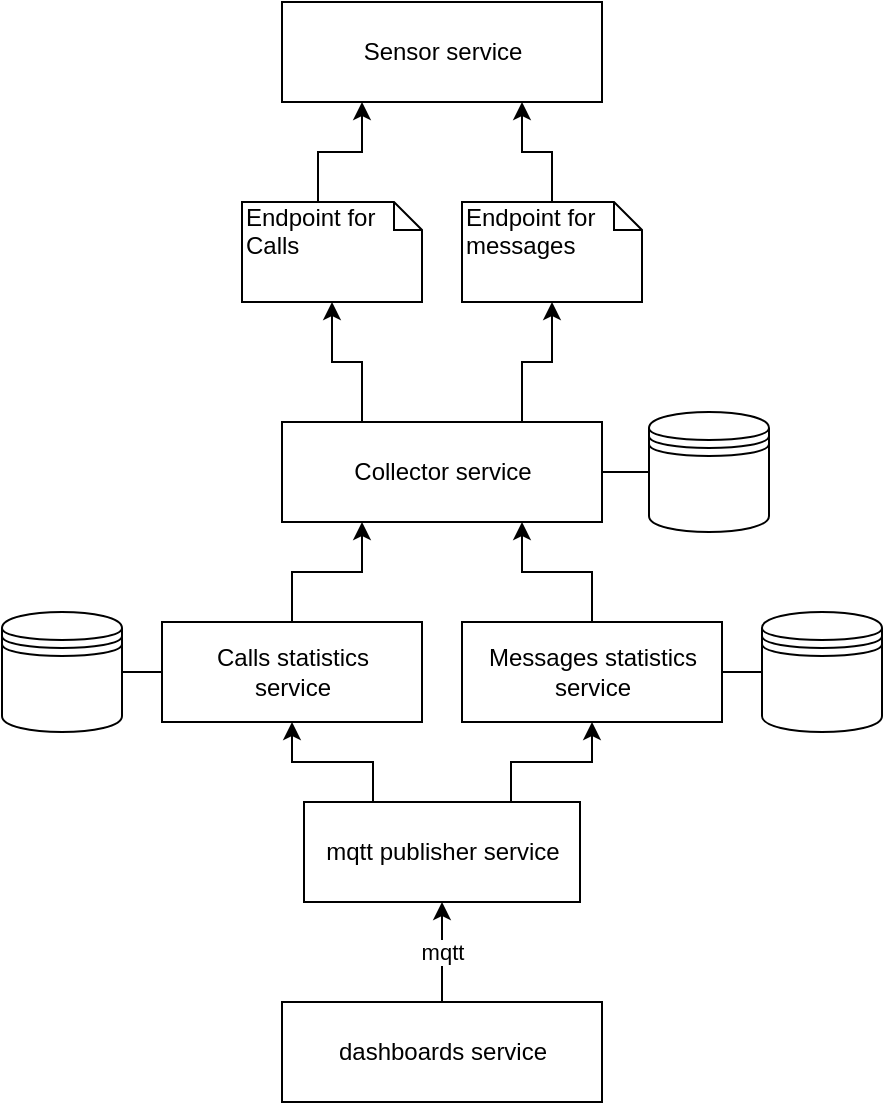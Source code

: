 <mxfile version="10.8.4" type="device"><diagram id="LVXDoP1l68YZlBKzV1ry" name="soa-projects-architecture"><mxGraphModel dx="1010" dy="542" grid="1" gridSize="10" guides="1" tooltips="1" connect="1" arrows="1" fold="1" page="1" pageScale="1" pageWidth="850" pageHeight="1100" math="0" shadow="0"><root><mxCell id="0"/><mxCell id="1" parent="0"/><mxCell id="1nA5qBqd6kxYEHB7gp1I-7" style="edgeStyle=orthogonalEdgeStyle;rounded=0;orthogonalLoop=1;jettySize=auto;html=1;exitX=0;exitY=0;exitDx=38;exitDy=0;entryX=0.25;entryY=1;entryDx=0;entryDy=0;exitPerimeter=0;" edge="1" parent="1" source="1nA5qBqd6kxYEHB7gp1I-3" target="1nA5qBqd6kxYEHB7gp1I-1"><mxGeometry relative="1" as="geometry"/></mxCell><mxCell id="1nA5qBqd6kxYEHB7gp1I-8" style="edgeStyle=orthogonalEdgeStyle;rounded=0;orthogonalLoop=1;jettySize=auto;html=1;exitX=0.5;exitY=0;exitDx=0;exitDy=0;entryX=0.75;entryY=1;entryDx=0;entryDy=0;exitPerimeter=0;" edge="1" parent="1" source="1nA5qBqd6kxYEHB7gp1I-4" target="1nA5qBqd6kxYEHB7gp1I-1"><mxGeometry relative="1" as="geometry"/></mxCell><mxCell id="1nA5qBqd6kxYEHB7gp1I-1" value="Sensor service" style="html=1;" vertex="1" parent="1"><mxGeometry x="180" y="60" width="160" height="50" as="geometry"/></mxCell><mxCell id="1nA5qBqd6kxYEHB7gp1I-3" value="Endpoint for Calls" style="shape=note;whiteSpace=wrap;html=1;size=14;verticalAlign=top;align=left;spacingTop=-6;" vertex="1" parent="1"><mxGeometry x="160" y="160" width="90" height="50" as="geometry"/></mxCell><mxCell id="1nA5qBqd6kxYEHB7gp1I-4" value="Endpoint for messages" style="shape=note;whiteSpace=wrap;html=1;size=14;verticalAlign=top;align=left;spacingTop=-6;" vertex="1" parent="1"><mxGeometry x="270" y="160" width="90" height="50" as="geometry"/></mxCell><mxCell id="1nA5qBqd6kxYEHB7gp1I-11" style="edgeStyle=orthogonalEdgeStyle;rounded=0;orthogonalLoop=1;jettySize=auto;html=1;exitX=0.25;exitY=0;exitDx=0;exitDy=0;entryX=0.5;entryY=1;entryDx=0;entryDy=0;entryPerimeter=0;" edge="1" parent="1" source="1nA5qBqd6kxYEHB7gp1I-9" target="1nA5qBqd6kxYEHB7gp1I-3"><mxGeometry relative="1" as="geometry"/></mxCell><mxCell id="1nA5qBqd6kxYEHB7gp1I-12" style="edgeStyle=orthogonalEdgeStyle;rounded=0;orthogonalLoop=1;jettySize=auto;html=1;exitX=0.75;exitY=0;exitDx=0;exitDy=0;entryX=0.5;entryY=1;entryDx=0;entryDy=0;entryPerimeter=0;" edge="1" parent="1" source="1nA5qBqd6kxYEHB7gp1I-9" target="1nA5qBqd6kxYEHB7gp1I-4"><mxGeometry relative="1" as="geometry"/></mxCell><mxCell id="1nA5qBqd6kxYEHB7gp1I-21" style="edgeStyle=orthogonalEdgeStyle;rounded=0;orthogonalLoop=1;jettySize=auto;html=1;entryX=0;entryY=0.5;entryDx=0;entryDy=0;endArrow=none;endFill=0;" edge="1" parent="1" source="1nA5qBqd6kxYEHB7gp1I-9" target="1nA5qBqd6kxYEHB7gp1I-20"><mxGeometry relative="1" as="geometry"/></mxCell><mxCell id="1nA5qBqd6kxYEHB7gp1I-9" value="Collector service" style="html=1;" vertex="1" parent="1"><mxGeometry x="180" y="270" width="160" height="50" as="geometry"/></mxCell><mxCell id="1nA5qBqd6kxYEHB7gp1I-17" style="edgeStyle=orthogonalEdgeStyle;rounded=0;orthogonalLoop=1;jettySize=auto;html=1;exitX=0.5;exitY=0;exitDx=0;exitDy=0;entryX=0.25;entryY=1;entryDx=0;entryDy=0;" edge="1" parent="1" source="1nA5qBqd6kxYEHB7gp1I-15" target="1nA5qBqd6kxYEHB7gp1I-9"><mxGeometry relative="1" as="geometry"/></mxCell><mxCell id="1nA5qBqd6kxYEHB7gp1I-32" style="edgeStyle=orthogonalEdgeStyle;rounded=0;orthogonalLoop=1;jettySize=auto;html=1;exitX=0;exitY=0.5;exitDx=0;exitDy=0;entryX=1;entryY=0.5;entryDx=0;entryDy=0;endArrow=none;endFill=0;" edge="1" parent="1" source="1nA5qBqd6kxYEHB7gp1I-15" target="1nA5qBqd6kxYEHB7gp1I-31"><mxGeometry relative="1" as="geometry"/></mxCell><mxCell id="1nA5qBqd6kxYEHB7gp1I-15" value="Calls statistics &lt;br&gt;service" style="html=1;" vertex="1" parent="1"><mxGeometry x="120" y="370" width="130" height="50" as="geometry"/></mxCell><mxCell id="1nA5qBqd6kxYEHB7gp1I-18" style="edgeStyle=orthogonalEdgeStyle;rounded=0;orthogonalLoop=1;jettySize=auto;html=1;exitX=0.5;exitY=0;exitDx=0;exitDy=0;entryX=0.75;entryY=1;entryDx=0;entryDy=0;" edge="1" parent="1" source="1nA5qBqd6kxYEHB7gp1I-16" target="1nA5qBqd6kxYEHB7gp1I-9"><mxGeometry relative="1" as="geometry"/></mxCell><mxCell id="1nA5qBqd6kxYEHB7gp1I-33" style="edgeStyle=orthogonalEdgeStyle;rounded=0;orthogonalLoop=1;jettySize=auto;html=1;exitX=1;exitY=0.5;exitDx=0;exitDy=0;entryX=0;entryY=0.5;entryDx=0;entryDy=0;endArrow=none;endFill=0;" edge="1" parent="1" source="1nA5qBqd6kxYEHB7gp1I-16" target="1nA5qBqd6kxYEHB7gp1I-30"><mxGeometry relative="1" as="geometry"/></mxCell><mxCell id="1nA5qBqd6kxYEHB7gp1I-16" value="Messages statistics&lt;br&gt;service" style="html=1;" vertex="1" parent="1"><mxGeometry x="270" y="370" width="130" height="50" as="geometry"/></mxCell><mxCell id="1nA5qBqd6kxYEHB7gp1I-22" style="edgeStyle=orthogonalEdgeStyle;rounded=0;orthogonalLoop=1;jettySize=auto;html=1;exitX=0.25;exitY=0;exitDx=0;exitDy=0;entryX=0.5;entryY=1;entryDx=0;entryDy=0;endArrow=classic;endFill=1;" edge="1" parent="1" source="1nA5qBqd6kxYEHB7gp1I-19" target="1nA5qBqd6kxYEHB7gp1I-15"><mxGeometry relative="1" as="geometry"/></mxCell><mxCell id="1nA5qBqd6kxYEHB7gp1I-23" style="edgeStyle=orthogonalEdgeStyle;rounded=0;orthogonalLoop=1;jettySize=auto;html=1;exitX=0.75;exitY=0;exitDx=0;exitDy=0;entryX=0.5;entryY=1;entryDx=0;entryDy=0;endArrow=classic;endFill=1;" edge="1" parent="1" source="1nA5qBqd6kxYEHB7gp1I-19" target="1nA5qBqd6kxYEHB7gp1I-16"><mxGeometry relative="1" as="geometry"/></mxCell><mxCell id="1nA5qBqd6kxYEHB7gp1I-19" value="mqtt publisher service" style="html=1;" vertex="1" parent="1"><mxGeometry x="191" y="460" width="138" height="50" as="geometry"/></mxCell><mxCell id="1nA5qBqd6kxYEHB7gp1I-20" value="" style="shape=datastore;whiteSpace=wrap;html=1;" vertex="1" parent="1"><mxGeometry x="363.5" y="265" width="60" height="60" as="geometry"/></mxCell><mxCell id="1nA5qBqd6kxYEHB7gp1I-27" value="mqtt" style="edgeStyle=orthogonalEdgeStyle;rounded=0;orthogonalLoop=1;jettySize=auto;html=1;endArrow=classic;endFill=1;" edge="1" parent="1" source="1nA5qBqd6kxYEHB7gp1I-24" target="1nA5qBqd6kxYEHB7gp1I-19"><mxGeometry relative="1" as="geometry"/></mxCell><mxCell id="1nA5qBqd6kxYEHB7gp1I-24" value="dashboards service" style="html=1;" vertex="1" parent="1"><mxGeometry x="180" y="560" width="160" height="50" as="geometry"/></mxCell><mxCell id="1nA5qBqd6kxYEHB7gp1I-30" value="" style="shape=datastore;whiteSpace=wrap;html=1;" vertex="1" parent="1"><mxGeometry x="420" y="365" width="60" height="60" as="geometry"/></mxCell><mxCell id="1nA5qBqd6kxYEHB7gp1I-31" value="" style="shape=datastore;whiteSpace=wrap;html=1;" vertex="1" parent="1"><mxGeometry x="40" y="365" width="60" height="60" as="geometry"/></mxCell></root></mxGraphModel></diagram></mxfile>
